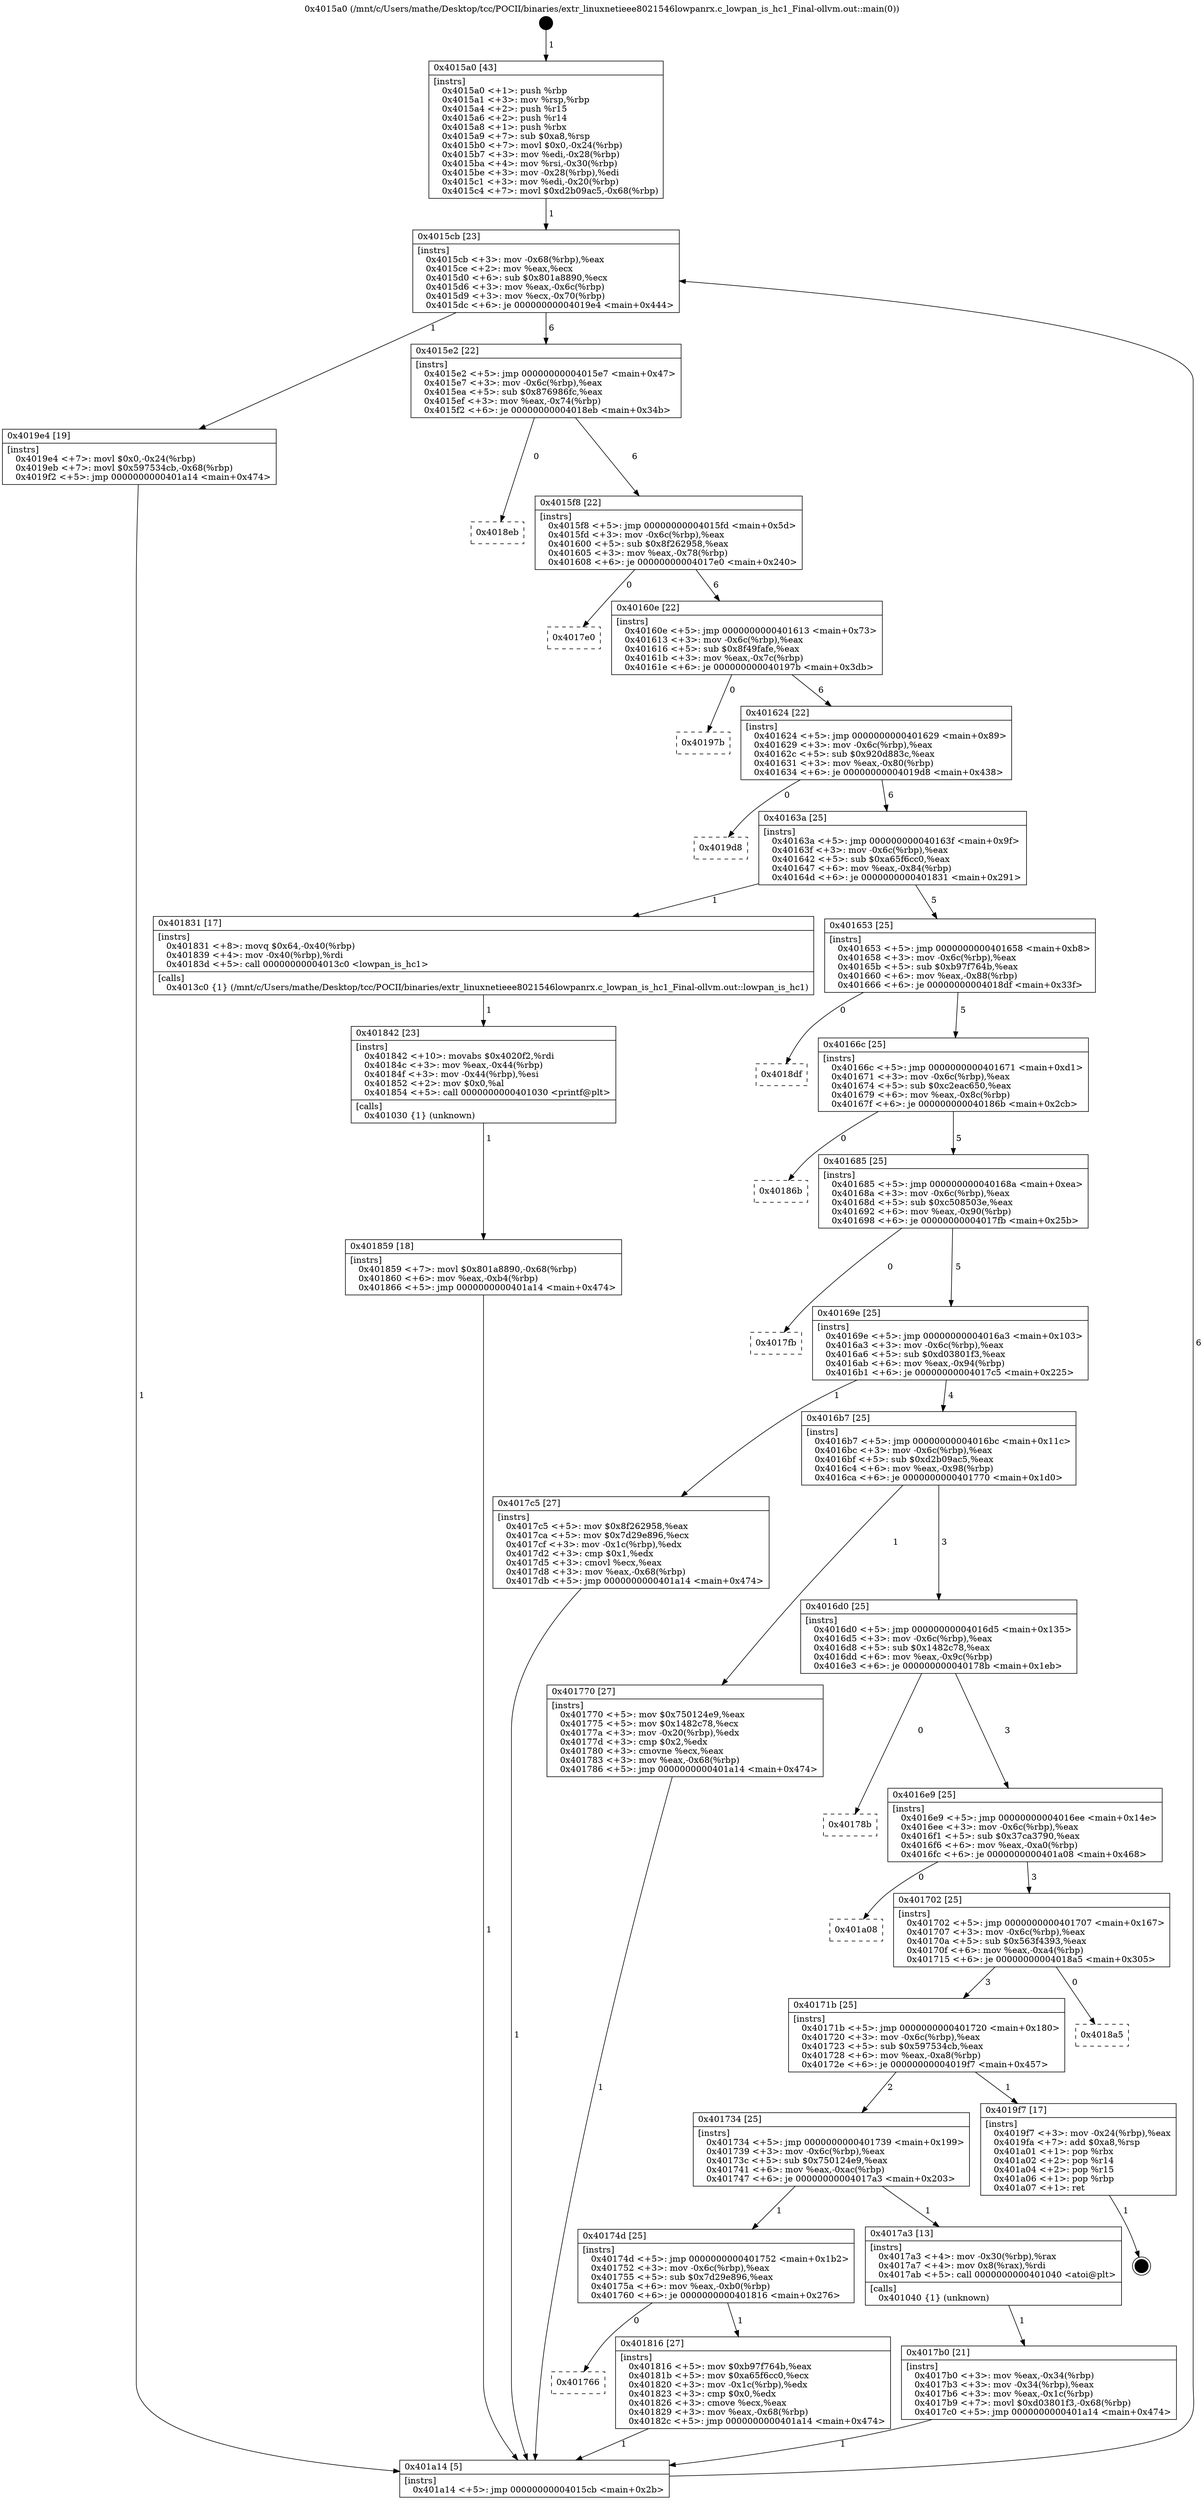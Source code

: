 digraph "0x4015a0" {
  label = "0x4015a0 (/mnt/c/Users/mathe/Desktop/tcc/POCII/binaries/extr_linuxnetieee8021546lowpanrx.c_lowpan_is_hc1_Final-ollvm.out::main(0))"
  labelloc = "t"
  node[shape=record]

  Entry [label="",width=0.3,height=0.3,shape=circle,fillcolor=black,style=filled]
  "0x4015cb" [label="{
     0x4015cb [23]\l
     | [instrs]\l
     &nbsp;&nbsp;0x4015cb \<+3\>: mov -0x68(%rbp),%eax\l
     &nbsp;&nbsp;0x4015ce \<+2\>: mov %eax,%ecx\l
     &nbsp;&nbsp;0x4015d0 \<+6\>: sub $0x801a8890,%ecx\l
     &nbsp;&nbsp;0x4015d6 \<+3\>: mov %eax,-0x6c(%rbp)\l
     &nbsp;&nbsp;0x4015d9 \<+3\>: mov %ecx,-0x70(%rbp)\l
     &nbsp;&nbsp;0x4015dc \<+6\>: je 00000000004019e4 \<main+0x444\>\l
  }"]
  "0x4019e4" [label="{
     0x4019e4 [19]\l
     | [instrs]\l
     &nbsp;&nbsp;0x4019e4 \<+7\>: movl $0x0,-0x24(%rbp)\l
     &nbsp;&nbsp;0x4019eb \<+7\>: movl $0x597534cb,-0x68(%rbp)\l
     &nbsp;&nbsp;0x4019f2 \<+5\>: jmp 0000000000401a14 \<main+0x474\>\l
  }"]
  "0x4015e2" [label="{
     0x4015e2 [22]\l
     | [instrs]\l
     &nbsp;&nbsp;0x4015e2 \<+5\>: jmp 00000000004015e7 \<main+0x47\>\l
     &nbsp;&nbsp;0x4015e7 \<+3\>: mov -0x6c(%rbp),%eax\l
     &nbsp;&nbsp;0x4015ea \<+5\>: sub $0x876986fc,%eax\l
     &nbsp;&nbsp;0x4015ef \<+3\>: mov %eax,-0x74(%rbp)\l
     &nbsp;&nbsp;0x4015f2 \<+6\>: je 00000000004018eb \<main+0x34b\>\l
  }"]
  Exit [label="",width=0.3,height=0.3,shape=circle,fillcolor=black,style=filled,peripheries=2]
  "0x4018eb" [label="{
     0x4018eb\l
  }", style=dashed]
  "0x4015f8" [label="{
     0x4015f8 [22]\l
     | [instrs]\l
     &nbsp;&nbsp;0x4015f8 \<+5\>: jmp 00000000004015fd \<main+0x5d\>\l
     &nbsp;&nbsp;0x4015fd \<+3\>: mov -0x6c(%rbp),%eax\l
     &nbsp;&nbsp;0x401600 \<+5\>: sub $0x8f262958,%eax\l
     &nbsp;&nbsp;0x401605 \<+3\>: mov %eax,-0x78(%rbp)\l
     &nbsp;&nbsp;0x401608 \<+6\>: je 00000000004017e0 \<main+0x240\>\l
  }"]
  "0x401859" [label="{
     0x401859 [18]\l
     | [instrs]\l
     &nbsp;&nbsp;0x401859 \<+7\>: movl $0x801a8890,-0x68(%rbp)\l
     &nbsp;&nbsp;0x401860 \<+6\>: mov %eax,-0xb4(%rbp)\l
     &nbsp;&nbsp;0x401866 \<+5\>: jmp 0000000000401a14 \<main+0x474\>\l
  }"]
  "0x4017e0" [label="{
     0x4017e0\l
  }", style=dashed]
  "0x40160e" [label="{
     0x40160e [22]\l
     | [instrs]\l
     &nbsp;&nbsp;0x40160e \<+5\>: jmp 0000000000401613 \<main+0x73\>\l
     &nbsp;&nbsp;0x401613 \<+3\>: mov -0x6c(%rbp),%eax\l
     &nbsp;&nbsp;0x401616 \<+5\>: sub $0x8f49fafe,%eax\l
     &nbsp;&nbsp;0x40161b \<+3\>: mov %eax,-0x7c(%rbp)\l
     &nbsp;&nbsp;0x40161e \<+6\>: je 000000000040197b \<main+0x3db\>\l
  }"]
  "0x401842" [label="{
     0x401842 [23]\l
     | [instrs]\l
     &nbsp;&nbsp;0x401842 \<+10\>: movabs $0x4020f2,%rdi\l
     &nbsp;&nbsp;0x40184c \<+3\>: mov %eax,-0x44(%rbp)\l
     &nbsp;&nbsp;0x40184f \<+3\>: mov -0x44(%rbp),%esi\l
     &nbsp;&nbsp;0x401852 \<+2\>: mov $0x0,%al\l
     &nbsp;&nbsp;0x401854 \<+5\>: call 0000000000401030 \<printf@plt\>\l
     | [calls]\l
     &nbsp;&nbsp;0x401030 \{1\} (unknown)\l
  }"]
  "0x40197b" [label="{
     0x40197b\l
  }", style=dashed]
  "0x401624" [label="{
     0x401624 [22]\l
     | [instrs]\l
     &nbsp;&nbsp;0x401624 \<+5\>: jmp 0000000000401629 \<main+0x89\>\l
     &nbsp;&nbsp;0x401629 \<+3\>: mov -0x6c(%rbp),%eax\l
     &nbsp;&nbsp;0x40162c \<+5\>: sub $0x920d883c,%eax\l
     &nbsp;&nbsp;0x401631 \<+3\>: mov %eax,-0x80(%rbp)\l
     &nbsp;&nbsp;0x401634 \<+6\>: je 00000000004019d8 \<main+0x438\>\l
  }"]
  "0x401766" [label="{
     0x401766\l
  }", style=dashed]
  "0x4019d8" [label="{
     0x4019d8\l
  }", style=dashed]
  "0x40163a" [label="{
     0x40163a [25]\l
     | [instrs]\l
     &nbsp;&nbsp;0x40163a \<+5\>: jmp 000000000040163f \<main+0x9f\>\l
     &nbsp;&nbsp;0x40163f \<+3\>: mov -0x6c(%rbp),%eax\l
     &nbsp;&nbsp;0x401642 \<+5\>: sub $0xa65f6cc0,%eax\l
     &nbsp;&nbsp;0x401647 \<+6\>: mov %eax,-0x84(%rbp)\l
     &nbsp;&nbsp;0x40164d \<+6\>: je 0000000000401831 \<main+0x291\>\l
  }"]
  "0x401816" [label="{
     0x401816 [27]\l
     | [instrs]\l
     &nbsp;&nbsp;0x401816 \<+5\>: mov $0xb97f764b,%eax\l
     &nbsp;&nbsp;0x40181b \<+5\>: mov $0xa65f6cc0,%ecx\l
     &nbsp;&nbsp;0x401820 \<+3\>: mov -0x1c(%rbp),%edx\l
     &nbsp;&nbsp;0x401823 \<+3\>: cmp $0x0,%edx\l
     &nbsp;&nbsp;0x401826 \<+3\>: cmove %ecx,%eax\l
     &nbsp;&nbsp;0x401829 \<+3\>: mov %eax,-0x68(%rbp)\l
     &nbsp;&nbsp;0x40182c \<+5\>: jmp 0000000000401a14 \<main+0x474\>\l
  }"]
  "0x401831" [label="{
     0x401831 [17]\l
     | [instrs]\l
     &nbsp;&nbsp;0x401831 \<+8\>: movq $0x64,-0x40(%rbp)\l
     &nbsp;&nbsp;0x401839 \<+4\>: mov -0x40(%rbp),%rdi\l
     &nbsp;&nbsp;0x40183d \<+5\>: call 00000000004013c0 \<lowpan_is_hc1\>\l
     | [calls]\l
     &nbsp;&nbsp;0x4013c0 \{1\} (/mnt/c/Users/mathe/Desktop/tcc/POCII/binaries/extr_linuxnetieee8021546lowpanrx.c_lowpan_is_hc1_Final-ollvm.out::lowpan_is_hc1)\l
  }"]
  "0x401653" [label="{
     0x401653 [25]\l
     | [instrs]\l
     &nbsp;&nbsp;0x401653 \<+5\>: jmp 0000000000401658 \<main+0xb8\>\l
     &nbsp;&nbsp;0x401658 \<+3\>: mov -0x6c(%rbp),%eax\l
     &nbsp;&nbsp;0x40165b \<+5\>: sub $0xb97f764b,%eax\l
     &nbsp;&nbsp;0x401660 \<+6\>: mov %eax,-0x88(%rbp)\l
     &nbsp;&nbsp;0x401666 \<+6\>: je 00000000004018df \<main+0x33f\>\l
  }"]
  "0x4017b0" [label="{
     0x4017b0 [21]\l
     | [instrs]\l
     &nbsp;&nbsp;0x4017b0 \<+3\>: mov %eax,-0x34(%rbp)\l
     &nbsp;&nbsp;0x4017b3 \<+3\>: mov -0x34(%rbp),%eax\l
     &nbsp;&nbsp;0x4017b6 \<+3\>: mov %eax,-0x1c(%rbp)\l
     &nbsp;&nbsp;0x4017b9 \<+7\>: movl $0xd03801f3,-0x68(%rbp)\l
     &nbsp;&nbsp;0x4017c0 \<+5\>: jmp 0000000000401a14 \<main+0x474\>\l
  }"]
  "0x4018df" [label="{
     0x4018df\l
  }", style=dashed]
  "0x40166c" [label="{
     0x40166c [25]\l
     | [instrs]\l
     &nbsp;&nbsp;0x40166c \<+5\>: jmp 0000000000401671 \<main+0xd1\>\l
     &nbsp;&nbsp;0x401671 \<+3\>: mov -0x6c(%rbp),%eax\l
     &nbsp;&nbsp;0x401674 \<+5\>: sub $0xc2eac650,%eax\l
     &nbsp;&nbsp;0x401679 \<+6\>: mov %eax,-0x8c(%rbp)\l
     &nbsp;&nbsp;0x40167f \<+6\>: je 000000000040186b \<main+0x2cb\>\l
  }"]
  "0x40174d" [label="{
     0x40174d [25]\l
     | [instrs]\l
     &nbsp;&nbsp;0x40174d \<+5\>: jmp 0000000000401752 \<main+0x1b2\>\l
     &nbsp;&nbsp;0x401752 \<+3\>: mov -0x6c(%rbp),%eax\l
     &nbsp;&nbsp;0x401755 \<+5\>: sub $0x7d29e896,%eax\l
     &nbsp;&nbsp;0x40175a \<+6\>: mov %eax,-0xb0(%rbp)\l
     &nbsp;&nbsp;0x401760 \<+6\>: je 0000000000401816 \<main+0x276\>\l
  }"]
  "0x40186b" [label="{
     0x40186b\l
  }", style=dashed]
  "0x401685" [label="{
     0x401685 [25]\l
     | [instrs]\l
     &nbsp;&nbsp;0x401685 \<+5\>: jmp 000000000040168a \<main+0xea\>\l
     &nbsp;&nbsp;0x40168a \<+3\>: mov -0x6c(%rbp),%eax\l
     &nbsp;&nbsp;0x40168d \<+5\>: sub $0xc508503e,%eax\l
     &nbsp;&nbsp;0x401692 \<+6\>: mov %eax,-0x90(%rbp)\l
     &nbsp;&nbsp;0x401698 \<+6\>: je 00000000004017fb \<main+0x25b\>\l
  }"]
  "0x4017a3" [label="{
     0x4017a3 [13]\l
     | [instrs]\l
     &nbsp;&nbsp;0x4017a3 \<+4\>: mov -0x30(%rbp),%rax\l
     &nbsp;&nbsp;0x4017a7 \<+4\>: mov 0x8(%rax),%rdi\l
     &nbsp;&nbsp;0x4017ab \<+5\>: call 0000000000401040 \<atoi@plt\>\l
     | [calls]\l
     &nbsp;&nbsp;0x401040 \{1\} (unknown)\l
  }"]
  "0x4017fb" [label="{
     0x4017fb\l
  }", style=dashed]
  "0x40169e" [label="{
     0x40169e [25]\l
     | [instrs]\l
     &nbsp;&nbsp;0x40169e \<+5\>: jmp 00000000004016a3 \<main+0x103\>\l
     &nbsp;&nbsp;0x4016a3 \<+3\>: mov -0x6c(%rbp),%eax\l
     &nbsp;&nbsp;0x4016a6 \<+5\>: sub $0xd03801f3,%eax\l
     &nbsp;&nbsp;0x4016ab \<+6\>: mov %eax,-0x94(%rbp)\l
     &nbsp;&nbsp;0x4016b1 \<+6\>: je 00000000004017c5 \<main+0x225\>\l
  }"]
  "0x401734" [label="{
     0x401734 [25]\l
     | [instrs]\l
     &nbsp;&nbsp;0x401734 \<+5\>: jmp 0000000000401739 \<main+0x199\>\l
     &nbsp;&nbsp;0x401739 \<+3\>: mov -0x6c(%rbp),%eax\l
     &nbsp;&nbsp;0x40173c \<+5\>: sub $0x750124e9,%eax\l
     &nbsp;&nbsp;0x401741 \<+6\>: mov %eax,-0xac(%rbp)\l
     &nbsp;&nbsp;0x401747 \<+6\>: je 00000000004017a3 \<main+0x203\>\l
  }"]
  "0x4017c5" [label="{
     0x4017c5 [27]\l
     | [instrs]\l
     &nbsp;&nbsp;0x4017c5 \<+5\>: mov $0x8f262958,%eax\l
     &nbsp;&nbsp;0x4017ca \<+5\>: mov $0x7d29e896,%ecx\l
     &nbsp;&nbsp;0x4017cf \<+3\>: mov -0x1c(%rbp),%edx\l
     &nbsp;&nbsp;0x4017d2 \<+3\>: cmp $0x1,%edx\l
     &nbsp;&nbsp;0x4017d5 \<+3\>: cmovl %ecx,%eax\l
     &nbsp;&nbsp;0x4017d8 \<+3\>: mov %eax,-0x68(%rbp)\l
     &nbsp;&nbsp;0x4017db \<+5\>: jmp 0000000000401a14 \<main+0x474\>\l
  }"]
  "0x4016b7" [label="{
     0x4016b7 [25]\l
     | [instrs]\l
     &nbsp;&nbsp;0x4016b7 \<+5\>: jmp 00000000004016bc \<main+0x11c\>\l
     &nbsp;&nbsp;0x4016bc \<+3\>: mov -0x6c(%rbp),%eax\l
     &nbsp;&nbsp;0x4016bf \<+5\>: sub $0xd2b09ac5,%eax\l
     &nbsp;&nbsp;0x4016c4 \<+6\>: mov %eax,-0x98(%rbp)\l
     &nbsp;&nbsp;0x4016ca \<+6\>: je 0000000000401770 \<main+0x1d0\>\l
  }"]
  "0x4019f7" [label="{
     0x4019f7 [17]\l
     | [instrs]\l
     &nbsp;&nbsp;0x4019f7 \<+3\>: mov -0x24(%rbp),%eax\l
     &nbsp;&nbsp;0x4019fa \<+7\>: add $0xa8,%rsp\l
     &nbsp;&nbsp;0x401a01 \<+1\>: pop %rbx\l
     &nbsp;&nbsp;0x401a02 \<+2\>: pop %r14\l
     &nbsp;&nbsp;0x401a04 \<+2\>: pop %r15\l
     &nbsp;&nbsp;0x401a06 \<+1\>: pop %rbp\l
     &nbsp;&nbsp;0x401a07 \<+1\>: ret\l
  }"]
  "0x401770" [label="{
     0x401770 [27]\l
     | [instrs]\l
     &nbsp;&nbsp;0x401770 \<+5\>: mov $0x750124e9,%eax\l
     &nbsp;&nbsp;0x401775 \<+5\>: mov $0x1482c78,%ecx\l
     &nbsp;&nbsp;0x40177a \<+3\>: mov -0x20(%rbp),%edx\l
     &nbsp;&nbsp;0x40177d \<+3\>: cmp $0x2,%edx\l
     &nbsp;&nbsp;0x401780 \<+3\>: cmovne %ecx,%eax\l
     &nbsp;&nbsp;0x401783 \<+3\>: mov %eax,-0x68(%rbp)\l
     &nbsp;&nbsp;0x401786 \<+5\>: jmp 0000000000401a14 \<main+0x474\>\l
  }"]
  "0x4016d0" [label="{
     0x4016d0 [25]\l
     | [instrs]\l
     &nbsp;&nbsp;0x4016d0 \<+5\>: jmp 00000000004016d5 \<main+0x135\>\l
     &nbsp;&nbsp;0x4016d5 \<+3\>: mov -0x6c(%rbp),%eax\l
     &nbsp;&nbsp;0x4016d8 \<+5\>: sub $0x1482c78,%eax\l
     &nbsp;&nbsp;0x4016dd \<+6\>: mov %eax,-0x9c(%rbp)\l
     &nbsp;&nbsp;0x4016e3 \<+6\>: je 000000000040178b \<main+0x1eb\>\l
  }"]
  "0x401a14" [label="{
     0x401a14 [5]\l
     | [instrs]\l
     &nbsp;&nbsp;0x401a14 \<+5\>: jmp 00000000004015cb \<main+0x2b\>\l
  }"]
  "0x4015a0" [label="{
     0x4015a0 [43]\l
     | [instrs]\l
     &nbsp;&nbsp;0x4015a0 \<+1\>: push %rbp\l
     &nbsp;&nbsp;0x4015a1 \<+3\>: mov %rsp,%rbp\l
     &nbsp;&nbsp;0x4015a4 \<+2\>: push %r15\l
     &nbsp;&nbsp;0x4015a6 \<+2\>: push %r14\l
     &nbsp;&nbsp;0x4015a8 \<+1\>: push %rbx\l
     &nbsp;&nbsp;0x4015a9 \<+7\>: sub $0xa8,%rsp\l
     &nbsp;&nbsp;0x4015b0 \<+7\>: movl $0x0,-0x24(%rbp)\l
     &nbsp;&nbsp;0x4015b7 \<+3\>: mov %edi,-0x28(%rbp)\l
     &nbsp;&nbsp;0x4015ba \<+4\>: mov %rsi,-0x30(%rbp)\l
     &nbsp;&nbsp;0x4015be \<+3\>: mov -0x28(%rbp),%edi\l
     &nbsp;&nbsp;0x4015c1 \<+3\>: mov %edi,-0x20(%rbp)\l
     &nbsp;&nbsp;0x4015c4 \<+7\>: movl $0xd2b09ac5,-0x68(%rbp)\l
  }"]
  "0x40171b" [label="{
     0x40171b [25]\l
     | [instrs]\l
     &nbsp;&nbsp;0x40171b \<+5\>: jmp 0000000000401720 \<main+0x180\>\l
     &nbsp;&nbsp;0x401720 \<+3\>: mov -0x6c(%rbp),%eax\l
     &nbsp;&nbsp;0x401723 \<+5\>: sub $0x597534cb,%eax\l
     &nbsp;&nbsp;0x401728 \<+6\>: mov %eax,-0xa8(%rbp)\l
     &nbsp;&nbsp;0x40172e \<+6\>: je 00000000004019f7 \<main+0x457\>\l
  }"]
  "0x40178b" [label="{
     0x40178b\l
  }", style=dashed]
  "0x4016e9" [label="{
     0x4016e9 [25]\l
     | [instrs]\l
     &nbsp;&nbsp;0x4016e9 \<+5\>: jmp 00000000004016ee \<main+0x14e\>\l
     &nbsp;&nbsp;0x4016ee \<+3\>: mov -0x6c(%rbp),%eax\l
     &nbsp;&nbsp;0x4016f1 \<+5\>: sub $0x37ca3790,%eax\l
     &nbsp;&nbsp;0x4016f6 \<+6\>: mov %eax,-0xa0(%rbp)\l
     &nbsp;&nbsp;0x4016fc \<+6\>: je 0000000000401a08 \<main+0x468\>\l
  }"]
  "0x4018a5" [label="{
     0x4018a5\l
  }", style=dashed]
  "0x401a08" [label="{
     0x401a08\l
  }", style=dashed]
  "0x401702" [label="{
     0x401702 [25]\l
     | [instrs]\l
     &nbsp;&nbsp;0x401702 \<+5\>: jmp 0000000000401707 \<main+0x167\>\l
     &nbsp;&nbsp;0x401707 \<+3\>: mov -0x6c(%rbp),%eax\l
     &nbsp;&nbsp;0x40170a \<+5\>: sub $0x563f4393,%eax\l
     &nbsp;&nbsp;0x40170f \<+6\>: mov %eax,-0xa4(%rbp)\l
     &nbsp;&nbsp;0x401715 \<+6\>: je 00000000004018a5 \<main+0x305\>\l
  }"]
  Entry -> "0x4015a0" [label=" 1"]
  "0x4015cb" -> "0x4019e4" [label=" 1"]
  "0x4015cb" -> "0x4015e2" [label=" 6"]
  "0x4019f7" -> Exit [label=" 1"]
  "0x4015e2" -> "0x4018eb" [label=" 0"]
  "0x4015e2" -> "0x4015f8" [label=" 6"]
  "0x4019e4" -> "0x401a14" [label=" 1"]
  "0x4015f8" -> "0x4017e0" [label=" 0"]
  "0x4015f8" -> "0x40160e" [label=" 6"]
  "0x401859" -> "0x401a14" [label=" 1"]
  "0x40160e" -> "0x40197b" [label=" 0"]
  "0x40160e" -> "0x401624" [label=" 6"]
  "0x401842" -> "0x401859" [label=" 1"]
  "0x401624" -> "0x4019d8" [label=" 0"]
  "0x401624" -> "0x40163a" [label=" 6"]
  "0x401831" -> "0x401842" [label=" 1"]
  "0x40163a" -> "0x401831" [label=" 1"]
  "0x40163a" -> "0x401653" [label=" 5"]
  "0x401816" -> "0x401a14" [label=" 1"]
  "0x401653" -> "0x4018df" [label=" 0"]
  "0x401653" -> "0x40166c" [label=" 5"]
  "0x40174d" -> "0x401816" [label=" 1"]
  "0x40166c" -> "0x40186b" [label=" 0"]
  "0x40166c" -> "0x401685" [label=" 5"]
  "0x40174d" -> "0x401766" [label=" 0"]
  "0x401685" -> "0x4017fb" [label=" 0"]
  "0x401685" -> "0x40169e" [label=" 5"]
  "0x4017c5" -> "0x401a14" [label=" 1"]
  "0x40169e" -> "0x4017c5" [label=" 1"]
  "0x40169e" -> "0x4016b7" [label=" 4"]
  "0x4017a3" -> "0x4017b0" [label=" 1"]
  "0x4016b7" -> "0x401770" [label=" 1"]
  "0x4016b7" -> "0x4016d0" [label=" 3"]
  "0x401770" -> "0x401a14" [label=" 1"]
  "0x4015a0" -> "0x4015cb" [label=" 1"]
  "0x401a14" -> "0x4015cb" [label=" 6"]
  "0x401734" -> "0x40174d" [label=" 1"]
  "0x4016d0" -> "0x40178b" [label=" 0"]
  "0x4016d0" -> "0x4016e9" [label=" 3"]
  "0x4017b0" -> "0x401a14" [label=" 1"]
  "0x4016e9" -> "0x401a08" [label=" 0"]
  "0x4016e9" -> "0x401702" [label=" 3"]
  "0x40171b" -> "0x401734" [label=" 2"]
  "0x401702" -> "0x4018a5" [label=" 0"]
  "0x401702" -> "0x40171b" [label=" 3"]
  "0x401734" -> "0x4017a3" [label=" 1"]
  "0x40171b" -> "0x4019f7" [label=" 1"]
}
